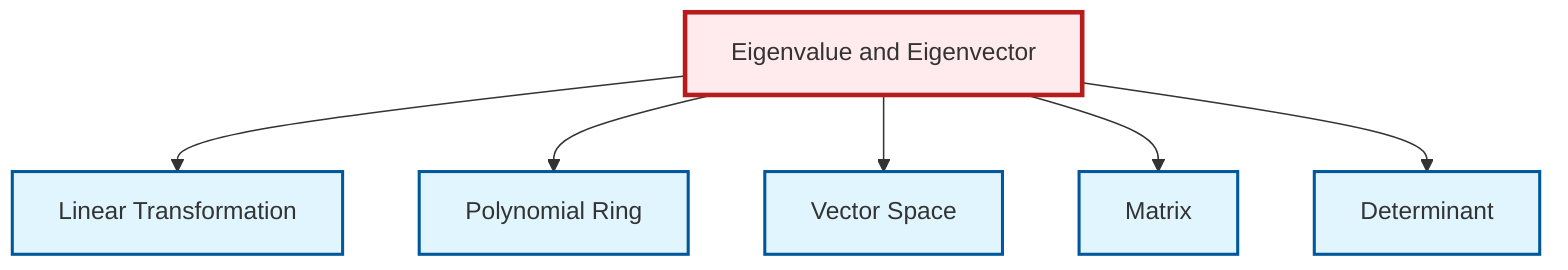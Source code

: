 graph TD
    classDef definition fill:#e1f5fe,stroke:#01579b,stroke-width:2px
    classDef theorem fill:#f3e5f5,stroke:#4a148c,stroke-width:2px
    classDef axiom fill:#fff3e0,stroke:#e65100,stroke-width:2px
    classDef example fill:#e8f5e9,stroke:#1b5e20,stroke-width:2px
    classDef current fill:#ffebee,stroke:#b71c1c,stroke-width:3px
    def-linear-transformation["Linear Transformation"]:::definition
    def-matrix["Matrix"]:::definition
    def-vector-space["Vector Space"]:::definition
    def-determinant["Determinant"]:::definition
    def-eigenvalue-eigenvector["Eigenvalue and Eigenvector"]:::definition
    def-polynomial-ring["Polynomial Ring"]:::definition
    def-eigenvalue-eigenvector --> def-linear-transformation
    def-eigenvalue-eigenvector --> def-polynomial-ring
    def-eigenvalue-eigenvector --> def-vector-space
    def-eigenvalue-eigenvector --> def-matrix
    def-eigenvalue-eigenvector --> def-determinant
    class def-eigenvalue-eigenvector current